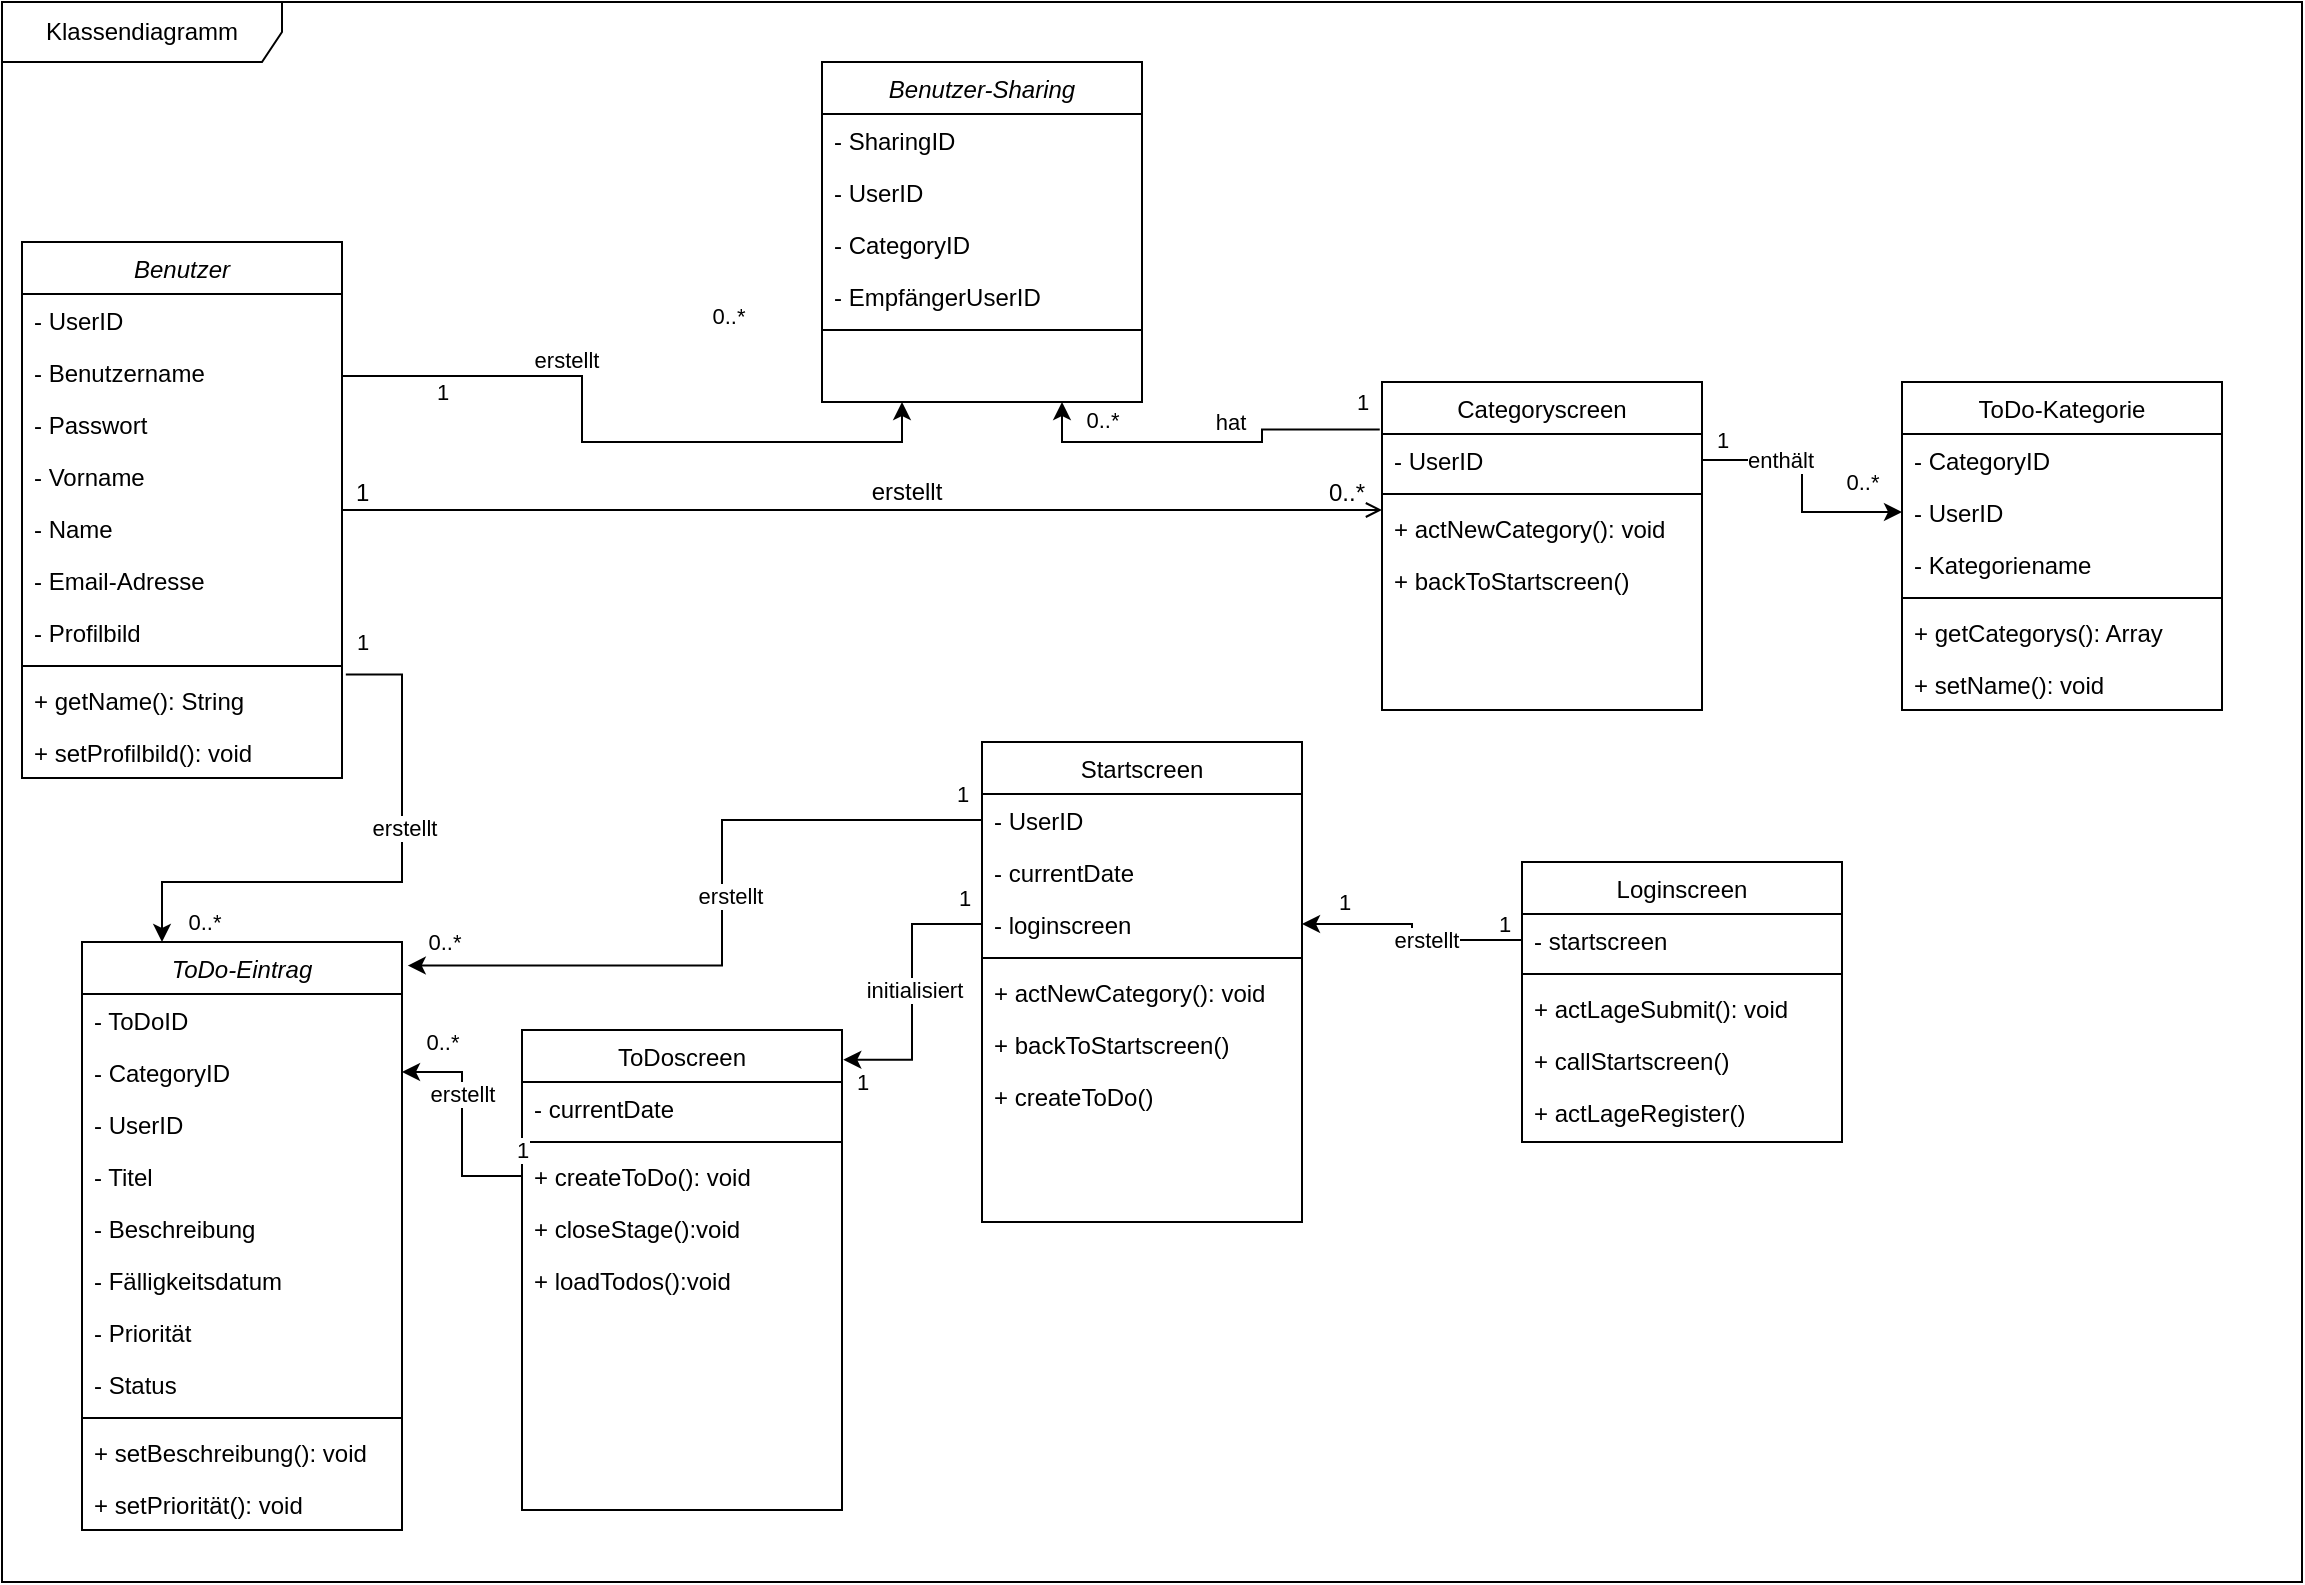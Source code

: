 <mxfile version="24.0.1" type="device">
  <diagram id="C5RBs43oDa-KdzZeNtuy" name="Page-1">
    <mxGraphModel dx="1351" dy="1928" grid="1" gridSize="10" guides="1" tooltips="1" connect="1" arrows="1" fold="1" page="1" pageScale="1" pageWidth="1169" pageHeight="827" math="0" shadow="0">
      <root>
        <mxCell id="WIyWlLk6GJQsqaUBKTNV-0" />
        <mxCell id="WIyWlLk6GJQsqaUBKTNV-1" parent="WIyWlLk6GJQsqaUBKTNV-0" />
        <mxCell id="ilF6sB6q002UawZ5PTX4-24" style="edgeStyle=orthogonalEdgeStyle;rounded=0;orthogonalLoop=1;jettySize=auto;html=1;entryX=0;entryY=0.5;entryDx=0;entryDy=0;exitX=1;exitY=0.5;exitDx=0;exitDy=0;" parent="WIyWlLk6GJQsqaUBKTNV-1" source="ilF6sB6q002UawZ5PTX4-13" target="VNeoY8RlM6PD5wsC3kp9-2" edge="1">
          <mxGeometry relative="1" as="geometry">
            <mxPoint x="680" y="290" as="sourcePoint" />
          </mxGeometry>
        </mxCell>
        <mxCell id="ilF6sB6q002UawZ5PTX4-36" value="1" style="edgeLabel;html=1;align=center;verticalAlign=middle;resizable=0;points=[];" parent="ilF6sB6q002UawZ5PTX4-24" vertex="1" connectable="0">
          <mxGeometry x="-0.477" relative="1" as="geometry">
            <mxPoint x="-23" y="-10" as="offset" />
          </mxGeometry>
        </mxCell>
        <mxCell id="ilF6sB6q002UawZ5PTX4-37" value="&lt;br&gt;" style="edgeLabel;html=1;align=center;verticalAlign=middle;resizable=0;points=[];" parent="ilF6sB6q002UawZ5PTX4-24" vertex="1" connectable="0">
          <mxGeometry x="-0.534" y="1" relative="1" as="geometry">
            <mxPoint as="offset" />
          </mxGeometry>
        </mxCell>
        <mxCell id="ilF6sB6q002UawZ5PTX4-39" value="0..*" style="edgeLabel;html=1;align=center;verticalAlign=middle;resizable=0;points=[];" parent="ilF6sB6q002UawZ5PTX4-24" vertex="1" connectable="0">
          <mxGeometry x="0.111" y="1" relative="1" as="geometry">
            <mxPoint x="29" y="-9" as="offset" />
          </mxGeometry>
        </mxCell>
        <mxCell id="ilF6sB6q002UawZ5PTX4-41" value="enthält" style="edgeLabel;html=1;align=center;verticalAlign=middle;resizable=0;points=[];" parent="ilF6sB6q002UawZ5PTX4-24" vertex="1" connectable="0">
          <mxGeometry x="-0.069" y="-1" relative="1" as="geometry">
            <mxPoint x="-10" y="-9" as="offset" />
          </mxGeometry>
        </mxCell>
        <mxCell id="ilF6sB6q002UawZ5PTX4-42" style="edgeStyle=orthogonalEdgeStyle;rounded=0;orthogonalLoop=1;jettySize=auto;html=1;entryX=0.25;entryY=0;entryDx=0;entryDy=0;exitX=1.012;exitY=0.011;exitDx=0;exitDy=0;exitPerimeter=0;" parent="WIyWlLk6GJQsqaUBKTNV-1" target="ilF6sB6q002UawZ5PTX4-0" edge="1" source="JalrsfKmdIsXPKob82HT-10">
          <mxGeometry relative="1" as="geometry">
            <mxPoint x="280" y="280" as="sourcePoint" />
            <Array as="points">
              <mxPoint x="200" y="236" />
              <mxPoint x="200" y="340" />
              <mxPoint x="80" y="340" />
            </Array>
          </mxGeometry>
        </mxCell>
        <mxCell id="ilF6sB6q002UawZ5PTX4-43" value="1" style="edgeLabel;html=1;align=center;verticalAlign=middle;resizable=0;points=[];" parent="ilF6sB6q002UawZ5PTX4-42" vertex="1" connectable="0">
          <mxGeometry x="-0.443" y="-2" relative="1" as="geometry">
            <mxPoint x="-18" y="-67" as="offset" />
          </mxGeometry>
        </mxCell>
        <mxCell id="ilF6sB6q002UawZ5PTX4-44" value="erstellt" style="edgeLabel;html=1;align=center;verticalAlign=middle;resizable=0;points=[];" parent="ilF6sB6q002UawZ5PTX4-42" vertex="1" connectable="0">
          <mxGeometry x="-0.212" y="4" relative="1" as="geometry">
            <mxPoint x="-3" y="-6" as="offset" />
          </mxGeometry>
        </mxCell>
        <mxCell id="ilF6sB6q002UawZ5PTX4-45" value="0..*" style="edgeLabel;html=1;align=center;verticalAlign=middle;resizable=0;points=[];" parent="ilF6sB6q002UawZ5PTX4-42" vertex="1" connectable="0">
          <mxGeometry x="0.119" y="-1" relative="1" as="geometry">
            <mxPoint x="-74" y="21" as="offset" />
          </mxGeometry>
        </mxCell>
        <mxCell id="JalrsfKmdIsXPKob82HT-0" style="edgeStyle=orthogonalEdgeStyle;rounded=0;orthogonalLoop=1;jettySize=auto;html=1;exitX=1;exitY=0.25;exitDx=0;exitDy=0;entryX=0.25;entryY=1;entryDx=0;entryDy=0;" parent="WIyWlLk6GJQsqaUBKTNV-1" source="zkfFHV4jXpPFQw0GAbJ--0" target="ilF6sB6q002UawZ5PTX4-26" edge="1">
          <mxGeometry relative="1" as="geometry" />
        </mxCell>
        <mxCell id="JalrsfKmdIsXPKob82HT-1" value="1" style="edgeLabel;html=1;align=center;verticalAlign=middle;resizable=0;points=[];" parent="JalrsfKmdIsXPKob82HT-0" vertex="1" connectable="0">
          <mxGeometry x="-0.198" y="4" relative="1" as="geometry">
            <mxPoint x="-74" y="-6" as="offset" />
          </mxGeometry>
        </mxCell>
        <mxCell id="JalrsfKmdIsXPKob82HT-2" value="0..*" style="edgeLabel;html=1;align=center;verticalAlign=middle;resizable=0;points=[];" parent="JalrsfKmdIsXPKob82HT-0" vertex="1" connectable="0">
          <mxGeometry x="-0.299" y="1" relative="1" as="geometry">
            <mxPoint x="76" y="-29" as="offset" />
          </mxGeometry>
        </mxCell>
        <mxCell id="JalrsfKmdIsXPKob82HT-3" value="erstellt" style="edgeLabel;html=1;align=center;verticalAlign=middle;resizable=0;points=[];" parent="JalrsfKmdIsXPKob82HT-0" vertex="1" connectable="0">
          <mxGeometry x="-0.249" y="-3" relative="1" as="geometry">
            <mxPoint x="-5" y="-13" as="offset" />
          </mxGeometry>
        </mxCell>
        <mxCell id="zkfFHV4jXpPFQw0GAbJ--0" value="Benutzer" style="swimlane;fontStyle=2;align=center;verticalAlign=top;childLayout=stackLayout;horizontal=1;startSize=26;horizontalStack=0;resizeParent=1;resizeLast=0;collapsible=1;marginBottom=0;rounded=0;shadow=0;strokeWidth=1;" parent="WIyWlLk6GJQsqaUBKTNV-1" vertex="1">
          <mxGeometry x="10" y="20" width="160" height="268" as="geometry">
            <mxRectangle x="230" y="140" width="160" height="26" as="alternateBounds" />
          </mxGeometry>
        </mxCell>
        <mxCell id="zkfFHV4jXpPFQw0GAbJ--1" value="- UserID" style="text;align=left;verticalAlign=top;spacingLeft=4;spacingRight=4;overflow=hidden;rotatable=0;points=[[0,0.5],[1,0.5]];portConstraint=eastwest;" parent="zkfFHV4jXpPFQw0GAbJ--0" vertex="1">
          <mxGeometry y="26" width="160" height="26" as="geometry" />
        </mxCell>
        <mxCell id="ilF6sB6q002UawZ5PTX4-7" value="- Benutzername&#xa;" style="text;align=left;verticalAlign=top;spacingLeft=4;spacingRight=4;overflow=hidden;rotatable=0;points=[[0,0.5],[1,0.5]];portConstraint=eastwest;" parent="zkfFHV4jXpPFQw0GAbJ--0" vertex="1">
          <mxGeometry y="52" width="160" height="26" as="geometry" />
        </mxCell>
        <mxCell id="ilF6sB6q002UawZ5PTX4-8" value="- Passwort" style="text;align=left;verticalAlign=top;spacingLeft=4;spacingRight=4;overflow=hidden;rotatable=0;points=[[0,0.5],[1,0.5]];portConstraint=eastwest;" parent="zkfFHV4jXpPFQw0GAbJ--0" vertex="1">
          <mxGeometry y="78" width="160" height="26" as="geometry" />
        </mxCell>
        <mxCell id="ilF6sB6q002UawZ5PTX4-9" value="- Vorname" style="text;align=left;verticalAlign=top;spacingLeft=4;spacingRight=4;overflow=hidden;rotatable=0;points=[[0,0.5],[1,0.5]];portConstraint=eastwest;" parent="zkfFHV4jXpPFQw0GAbJ--0" vertex="1">
          <mxGeometry y="104" width="160" height="26" as="geometry" />
        </mxCell>
        <mxCell id="VNeoY8RlM6PD5wsC3kp9-7" value="- Name" style="text;align=left;verticalAlign=top;spacingLeft=4;spacingRight=4;overflow=hidden;rotatable=0;points=[[0,0.5],[1,0.5]];portConstraint=eastwest;" vertex="1" parent="zkfFHV4jXpPFQw0GAbJ--0">
          <mxGeometry y="130" width="160" height="26" as="geometry" />
        </mxCell>
        <mxCell id="ilF6sB6q002UawZ5PTX4-10" value="- Email-Adresse" style="text;align=left;verticalAlign=top;spacingLeft=4;spacingRight=4;overflow=hidden;rotatable=0;points=[[0,0.5],[1,0.5]];portConstraint=eastwest;" parent="zkfFHV4jXpPFQw0GAbJ--0" vertex="1">
          <mxGeometry y="156" width="160" height="26" as="geometry" />
        </mxCell>
        <mxCell id="JalrsfKmdIsXPKob82HT-15" value="- Profilbild" style="text;align=left;verticalAlign=top;spacingLeft=4;spacingRight=4;overflow=hidden;rotatable=0;points=[[0,0.5],[1,0.5]];portConstraint=eastwest;" parent="zkfFHV4jXpPFQw0GAbJ--0" vertex="1">
          <mxGeometry y="182" width="160" height="26" as="geometry" />
        </mxCell>
        <mxCell id="zkfFHV4jXpPFQw0GAbJ--4" value="" style="line;html=1;strokeWidth=1;align=left;verticalAlign=middle;spacingTop=-1;spacingLeft=3;spacingRight=3;rotatable=0;labelPosition=right;points=[];portConstraint=eastwest;" parent="zkfFHV4jXpPFQw0GAbJ--0" vertex="1">
          <mxGeometry y="208" width="160" height="8" as="geometry" />
        </mxCell>
        <mxCell id="JalrsfKmdIsXPKob82HT-10" value="+ getName(): String" style="text;align=left;verticalAlign=top;spacingLeft=4;spacingRight=4;overflow=hidden;rotatable=0;points=[[0,0.5],[1,0.5]];portConstraint=eastwest;" parent="zkfFHV4jXpPFQw0GAbJ--0" vertex="1">
          <mxGeometry y="216" width="160" height="26" as="geometry" />
        </mxCell>
        <mxCell id="JalrsfKmdIsXPKob82HT-14" value="+ setProfilbild(): void" style="text;align=left;verticalAlign=top;spacingLeft=4;spacingRight=4;overflow=hidden;rotatable=0;points=[[0,0.5],[1,0.5]];portConstraint=eastwest;" parent="zkfFHV4jXpPFQw0GAbJ--0" vertex="1">
          <mxGeometry y="242" width="160" height="26" as="geometry" />
        </mxCell>
        <mxCell id="zkfFHV4jXpPFQw0GAbJ--17" value="Categoryscreen" style="swimlane;fontStyle=0;align=center;verticalAlign=top;childLayout=stackLayout;horizontal=1;startSize=26;horizontalStack=0;resizeParent=1;resizeLast=0;collapsible=1;marginBottom=0;rounded=0;shadow=0;strokeWidth=1;" parent="WIyWlLk6GJQsqaUBKTNV-1" vertex="1">
          <mxGeometry x="690" y="90" width="160" height="164" as="geometry">
            <mxRectangle x="550" y="140" width="160" height="26" as="alternateBounds" />
          </mxGeometry>
        </mxCell>
        <mxCell id="ilF6sB6q002UawZ5PTX4-13" value="- UserID" style="text;align=left;verticalAlign=top;spacingLeft=4;spacingRight=4;overflow=hidden;rotatable=0;points=[[0,0.5],[1,0.5]];portConstraint=eastwest;" parent="zkfFHV4jXpPFQw0GAbJ--17" vertex="1">
          <mxGeometry y="26" width="160" height="26" as="geometry" />
        </mxCell>
        <mxCell id="zkfFHV4jXpPFQw0GAbJ--23" value="" style="line;html=1;strokeWidth=1;align=left;verticalAlign=middle;spacingTop=-1;spacingLeft=3;spacingRight=3;rotatable=0;labelPosition=right;points=[];portConstraint=eastwest;" parent="zkfFHV4jXpPFQw0GAbJ--17" vertex="1">
          <mxGeometry y="52" width="160" height="8" as="geometry" />
        </mxCell>
        <mxCell id="JalrsfKmdIsXPKob82HT-12" value="+ actNewCategory(): void" style="text;align=left;verticalAlign=top;spacingLeft=4;spacingRight=4;overflow=hidden;rotatable=0;points=[[0,0.5],[1,0.5]];portConstraint=eastwest;" parent="zkfFHV4jXpPFQw0GAbJ--17" vertex="1">
          <mxGeometry y="60" width="160" height="26" as="geometry" />
        </mxCell>
        <mxCell id="JalrsfKmdIsXPKob82HT-13" value="+ backToStartscreen()" style="text;align=left;verticalAlign=top;spacingLeft=4;spacingRight=4;overflow=hidden;rotatable=0;points=[[0,0.5],[1,0.5]];portConstraint=eastwest;" parent="zkfFHV4jXpPFQw0GAbJ--17" vertex="1">
          <mxGeometry y="86" width="160" height="26" as="geometry" />
        </mxCell>
        <mxCell id="zkfFHV4jXpPFQw0GAbJ--26" value="" style="endArrow=open;shadow=0;strokeWidth=1;rounded=0;endFill=1;edgeStyle=elbowEdgeStyle;elbow=vertical;exitX=1;exitY=0.5;exitDx=0;exitDy=0;" parent="WIyWlLk6GJQsqaUBKTNV-1" source="zkfFHV4jXpPFQw0GAbJ--0" target="zkfFHV4jXpPFQw0GAbJ--17" edge="1">
          <mxGeometry x="0.5" y="41" relative="1" as="geometry">
            <mxPoint x="380" y="192" as="sourcePoint" />
            <mxPoint x="540" y="192" as="targetPoint" />
            <mxPoint x="-40" y="32" as="offset" />
          </mxGeometry>
        </mxCell>
        <mxCell id="zkfFHV4jXpPFQw0GAbJ--27" value="1" style="resizable=0;align=left;verticalAlign=bottom;labelBackgroundColor=none;fontSize=12;" parent="zkfFHV4jXpPFQw0GAbJ--26" connectable="0" vertex="1">
          <mxGeometry x="-1" relative="1" as="geometry">
            <mxPoint x="5" as="offset" />
          </mxGeometry>
        </mxCell>
        <mxCell id="zkfFHV4jXpPFQw0GAbJ--28" value="0..*" style="resizable=0;align=right;verticalAlign=bottom;labelBackgroundColor=none;fontSize=12;" parent="zkfFHV4jXpPFQw0GAbJ--26" connectable="0" vertex="1">
          <mxGeometry x="1" relative="1" as="geometry">
            <mxPoint x="-7" as="offset" />
          </mxGeometry>
        </mxCell>
        <mxCell id="zkfFHV4jXpPFQw0GAbJ--29" value="erstellt" style="text;html=1;resizable=0;points=[];;align=center;verticalAlign=middle;labelBackgroundColor=none;rounded=0;shadow=0;strokeWidth=1;fontSize=12;" parent="zkfFHV4jXpPFQw0GAbJ--26" vertex="1" connectable="0">
          <mxGeometry x="0.5" y="49" relative="1" as="geometry">
            <mxPoint x="-108" y="40" as="offset" />
          </mxGeometry>
        </mxCell>
        <mxCell id="ilF6sB6q002UawZ5PTX4-0" value="ToDo-Eintrag" style="swimlane;fontStyle=2;align=center;verticalAlign=top;childLayout=stackLayout;horizontal=1;startSize=26;horizontalStack=0;resizeParent=1;resizeLast=0;collapsible=1;marginBottom=0;rounded=0;shadow=0;strokeWidth=1;" parent="WIyWlLk6GJQsqaUBKTNV-1" vertex="1">
          <mxGeometry x="40" y="370" width="160" height="294" as="geometry">
            <mxRectangle x="230" y="140" width="160" height="26" as="alternateBounds" />
          </mxGeometry>
        </mxCell>
        <mxCell id="ilF6sB6q002UawZ5PTX4-1" value="- ToDoID" style="text;align=left;verticalAlign=top;spacingLeft=4;spacingRight=4;overflow=hidden;rotatable=0;points=[[0,0.5],[1,0.5]];portConstraint=eastwest;" parent="ilF6sB6q002UawZ5PTX4-0" vertex="1">
          <mxGeometry y="26" width="160" height="26" as="geometry" />
        </mxCell>
        <mxCell id="ilF6sB6q002UawZ5PTX4-6" value="- CategoryID" style="text;align=left;verticalAlign=top;spacingLeft=4;spacingRight=4;overflow=hidden;rotatable=0;points=[[0,0.5],[1,0.5]];portConstraint=eastwest;" parent="ilF6sB6q002UawZ5PTX4-0" vertex="1">
          <mxGeometry y="52" width="160" height="26" as="geometry" />
        </mxCell>
        <mxCell id="ilF6sB6q002UawZ5PTX4-16" value="- UserID" style="text;align=left;verticalAlign=top;spacingLeft=4;spacingRight=4;overflow=hidden;rotatable=0;points=[[0,0.5],[1,0.5]];portConstraint=eastwest;" parent="ilF6sB6q002UawZ5PTX4-0" vertex="1">
          <mxGeometry y="78" width="160" height="26" as="geometry" />
        </mxCell>
        <mxCell id="ilF6sB6q002UawZ5PTX4-22" value="- Titel" style="text;align=left;verticalAlign=top;spacingLeft=4;spacingRight=4;overflow=hidden;rotatable=0;points=[[0,0.5],[1,0.5]];portConstraint=eastwest;" parent="ilF6sB6q002UawZ5PTX4-0" vertex="1">
          <mxGeometry y="104" width="160" height="26" as="geometry" />
        </mxCell>
        <mxCell id="JalrsfKmdIsXPKob82HT-16" value="- Beschreibung" style="text;align=left;verticalAlign=top;spacingLeft=4;spacingRight=4;overflow=hidden;rotatable=0;points=[[0,0.5],[1,0.5]];portConstraint=eastwest;" parent="ilF6sB6q002UawZ5PTX4-0" vertex="1">
          <mxGeometry y="130" width="160" height="26" as="geometry" />
        </mxCell>
        <mxCell id="ilF6sB6q002UawZ5PTX4-21" value="- Fälligkeitsdatum" style="text;align=left;verticalAlign=top;spacingLeft=4;spacingRight=4;overflow=hidden;rotatable=0;points=[[0,0.5],[1,0.5]];portConstraint=eastwest;" parent="ilF6sB6q002UawZ5PTX4-0" vertex="1">
          <mxGeometry y="156" width="160" height="26" as="geometry" />
        </mxCell>
        <mxCell id="ilF6sB6q002UawZ5PTX4-25" value="- Priorität" style="text;align=left;verticalAlign=top;spacingLeft=4;spacingRight=4;overflow=hidden;rotatable=0;points=[[0,0.5],[1,0.5]];portConstraint=eastwest;" parent="ilF6sB6q002UawZ5PTX4-0" vertex="1">
          <mxGeometry y="182" width="160" height="26" as="geometry" />
        </mxCell>
        <mxCell id="ilF6sB6q002UawZ5PTX4-23" value="- Status" style="text;align=left;verticalAlign=top;spacingLeft=4;spacingRight=4;overflow=hidden;rotatable=0;points=[[0,0.5],[1,0.5]];portConstraint=eastwest;" parent="ilF6sB6q002UawZ5PTX4-0" vertex="1">
          <mxGeometry y="208" width="160" height="26" as="geometry" />
        </mxCell>
        <mxCell id="ilF6sB6q002UawZ5PTX4-4" value="" style="line;html=1;strokeWidth=1;align=left;verticalAlign=middle;spacingTop=-1;spacingLeft=3;spacingRight=3;rotatable=0;labelPosition=right;points=[];portConstraint=eastwest;" parent="ilF6sB6q002UawZ5PTX4-0" vertex="1">
          <mxGeometry y="234" width="160" height="8" as="geometry" />
        </mxCell>
        <mxCell id="ilF6sB6q002UawZ5PTX4-17" value="+ setBeschreibung(): void" style="text;align=left;verticalAlign=top;spacingLeft=4;spacingRight=4;overflow=hidden;rotatable=0;points=[[0,0.5],[1,0.5]];portConstraint=eastwest;" parent="ilF6sB6q002UawZ5PTX4-0" vertex="1">
          <mxGeometry y="242" width="160" height="26" as="geometry" />
        </mxCell>
        <mxCell id="JalrsfKmdIsXPKob82HT-17" value="+ setPriorität(): void" style="text;align=left;verticalAlign=top;spacingLeft=4;spacingRight=4;overflow=hidden;rotatable=0;points=[[0,0.5],[1,0.5]];portConstraint=eastwest;" parent="ilF6sB6q002UawZ5PTX4-0" vertex="1">
          <mxGeometry y="268" width="160" height="26" as="geometry" />
        </mxCell>
        <mxCell id="ilF6sB6q002UawZ5PTX4-26" value="Benutzer-Sharing" style="swimlane;fontStyle=2;align=center;verticalAlign=top;childLayout=stackLayout;horizontal=1;startSize=26;horizontalStack=0;resizeParent=1;resizeLast=0;collapsible=1;marginBottom=0;rounded=0;shadow=0;strokeWidth=1;" parent="WIyWlLk6GJQsqaUBKTNV-1" vertex="1">
          <mxGeometry x="410" y="-70" width="160" height="170" as="geometry">
            <mxRectangle x="230" y="140" width="160" height="26" as="alternateBounds" />
          </mxGeometry>
        </mxCell>
        <mxCell id="ilF6sB6q002UawZ5PTX4-27" value="- SharingID" style="text;align=left;verticalAlign=top;spacingLeft=4;spacingRight=4;overflow=hidden;rotatable=0;points=[[0,0.5],[1,0.5]];portConstraint=eastwest;" parent="ilF6sB6q002UawZ5PTX4-26" vertex="1">
          <mxGeometry y="26" width="160" height="26" as="geometry" />
        </mxCell>
        <mxCell id="ilF6sB6q002UawZ5PTX4-29" value="- UserID" style="text;align=left;verticalAlign=top;spacingLeft=4;spacingRight=4;overflow=hidden;rotatable=0;points=[[0,0.5],[1,0.5]];portConstraint=eastwest;" parent="ilF6sB6q002UawZ5PTX4-26" vertex="1">
          <mxGeometry y="52" width="160" height="26" as="geometry" />
        </mxCell>
        <mxCell id="ilF6sB6q002UawZ5PTX4-30" value="- CategoryID" style="text;align=left;verticalAlign=top;spacingLeft=4;spacingRight=4;overflow=hidden;rotatable=0;points=[[0,0.5],[1,0.5]];portConstraint=eastwest;" parent="ilF6sB6q002UawZ5PTX4-26" vertex="1">
          <mxGeometry y="78" width="160" height="26" as="geometry" />
        </mxCell>
        <mxCell id="ilF6sB6q002UawZ5PTX4-31" value="- EmpfängerUserID" style="text;align=left;verticalAlign=top;spacingLeft=4;spacingRight=4;overflow=hidden;rotatable=0;points=[[0,0.5],[1,0.5]];portConstraint=eastwest;" parent="ilF6sB6q002UawZ5PTX4-26" vertex="1">
          <mxGeometry y="104" width="160" height="26" as="geometry" />
        </mxCell>
        <mxCell id="ilF6sB6q002UawZ5PTX4-34" value="" style="line;html=1;strokeWidth=1;align=left;verticalAlign=middle;spacingTop=-1;spacingLeft=3;spacingRight=3;rotatable=0;labelPosition=right;points=[];portConstraint=eastwest;" parent="ilF6sB6q002UawZ5PTX4-26" vertex="1">
          <mxGeometry y="130" width="160" height="8" as="geometry" />
        </mxCell>
        <mxCell id="ilF6sB6q002UawZ5PTX4-35" style="text;align=left;verticalAlign=top;spacingLeft=4;spacingRight=4;overflow=hidden;rotatable=0;points=[[0,0.5],[1,0.5]];portConstraint=eastwest;" parent="ilF6sB6q002UawZ5PTX4-26" vertex="1">
          <mxGeometry y="138" width="160" height="26" as="geometry" />
        </mxCell>
        <mxCell id="JalrsfKmdIsXPKob82HT-4" style="edgeStyle=orthogonalEdgeStyle;rounded=0;orthogonalLoop=1;jettySize=auto;html=1;entryX=0.75;entryY=1;entryDx=0;entryDy=0;exitX=-0.007;exitY=-0.088;exitDx=0;exitDy=0;exitPerimeter=0;" parent="WIyWlLk6GJQsqaUBKTNV-1" source="ilF6sB6q002UawZ5PTX4-13" target="ilF6sB6q002UawZ5PTX4-26" edge="1">
          <mxGeometry relative="1" as="geometry">
            <mxPoint x="690" y="130" as="sourcePoint" />
          </mxGeometry>
        </mxCell>
        <mxCell id="JalrsfKmdIsXPKob82HT-5" value="1" style="edgeLabel;html=1;align=center;verticalAlign=middle;resizable=0;points=[];" parent="JalrsfKmdIsXPKob82HT-4" vertex="1" connectable="0">
          <mxGeometry x="-0.1" y="2" relative="1" as="geometry">
            <mxPoint x="68" y="-22" as="offset" />
          </mxGeometry>
        </mxCell>
        <mxCell id="JalrsfKmdIsXPKob82HT-6" value="0..*" style="edgeLabel;html=1;align=center;verticalAlign=middle;resizable=0;points=[];" parent="JalrsfKmdIsXPKob82HT-4" vertex="1" connectable="0">
          <mxGeometry x="0.819" y="-1" relative="1" as="geometry">
            <mxPoint x="19" y="-8" as="offset" />
          </mxGeometry>
        </mxCell>
        <mxCell id="JalrsfKmdIsXPKob82HT-7" value="hat" style="edgeLabel;html=1;align=center;verticalAlign=middle;resizable=0;points=[];" parent="JalrsfKmdIsXPKob82HT-4" vertex="1" connectable="0">
          <mxGeometry x="0.062" y="-4" relative="1" as="geometry">
            <mxPoint x="17" y="-6" as="offset" />
          </mxGeometry>
        </mxCell>
        <mxCell id="VNeoY8RlM6PD5wsC3kp9-0" value="ToDo-Kategorie" style="swimlane;fontStyle=0;align=center;verticalAlign=top;childLayout=stackLayout;horizontal=1;startSize=26;horizontalStack=0;resizeParent=1;resizeLast=0;collapsible=1;marginBottom=0;rounded=0;shadow=0;strokeWidth=1;" vertex="1" parent="WIyWlLk6GJQsqaUBKTNV-1">
          <mxGeometry x="950" y="90" width="160" height="164" as="geometry">
            <mxRectangle x="550" y="140" width="160" height="26" as="alternateBounds" />
          </mxGeometry>
        </mxCell>
        <mxCell id="VNeoY8RlM6PD5wsC3kp9-1" value="- CategoryID" style="text;align=left;verticalAlign=top;spacingLeft=4;spacingRight=4;overflow=hidden;rotatable=0;points=[[0,0.5],[1,0.5]];portConstraint=eastwest;" vertex="1" parent="VNeoY8RlM6PD5wsC3kp9-0">
          <mxGeometry y="26" width="160" height="26" as="geometry" />
        </mxCell>
        <mxCell id="VNeoY8RlM6PD5wsC3kp9-2" value="- UserID" style="text;align=left;verticalAlign=top;spacingLeft=4;spacingRight=4;overflow=hidden;rotatable=0;points=[[0,0.5],[1,0.5]];portConstraint=eastwest;" vertex="1" parent="VNeoY8RlM6PD5wsC3kp9-0">
          <mxGeometry y="52" width="160" height="26" as="geometry" />
        </mxCell>
        <mxCell id="VNeoY8RlM6PD5wsC3kp9-3" value="- Kategoriename" style="text;align=left;verticalAlign=top;spacingLeft=4;spacingRight=4;overflow=hidden;rotatable=0;points=[[0,0.5],[1,0.5]];portConstraint=eastwest;" vertex="1" parent="VNeoY8RlM6PD5wsC3kp9-0">
          <mxGeometry y="78" width="160" height="26" as="geometry" />
        </mxCell>
        <mxCell id="VNeoY8RlM6PD5wsC3kp9-4" value="" style="line;html=1;strokeWidth=1;align=left;verticalAlign=middle;spacingTop=-1;spacingLeft=3;spacingRight=3;rotatable=0;labelPosition=right;points=[];portConstraint=eastwest;" vertex="1" parent="VNeoY8RlM6PD5wsC3kp9-0">
          <mxGeometry y="104" width="160" height="8" as="geometry" />
        </mxCell>
        <mxCell id="VNeoY8RlM6PD5wsC3kp9-5" value="+ getCategorys(): Array" style="text;align=left;verticalAlign=top;spacingLeft=4;spacingRight=4;overflow=hidden;rotatable=0;points=[[0,0.5],[1,0.5]];portConstraint=eastwest;" vertex="1" parent="VNeoY8RlM6PD5wsC3kp9-0">
          <mxGeometry y="112" width="160" height="26" as="geometry" />
        </mxCell>
        <mxCell id="VNeoY8RlM6PD5wsC3kp9-6" value="+ setName(): void" style="text;align=left;verticalAlign=top;spacingLeft=4;spacingRight=4;overflow=hidden;rotatable=0;points=[[0,0.5],[1,0.5]];portConstraint=eastwest;" vertex="1" parent="VNeoY8RlM6PD5wsC3kp9-0">
          <mxGeometry y="138" width="160" height="26" as="geometry" />
        </mxCell>
        <mxCell id="VNeoY8RlM6PD5wsC3kp9-8" value="Startscreen" style="swimlane;fontStyle=0;align=center;verticalAlign=top;childLayout=stackLayout;horizontal=1;startSize=26;horizontalStack=0;resizeParent=1;resizeLast=0;collapsible=1;marginBottom=0;rounded=0;shadow=0;strokeWidth=1;" vertex="1" parent="WIyWlLk6GJQsqaUBKTNV-1">
          <mxGeometry x="490" y="270" width="160" height="240" as="geometry">
            <mxRectangle x="550" y="140" width="160" height="26" as="alternateBounds" />
          </mxGeometry>
        </mxCell>
        <mxCell id="VNeoY8RlM6PD5wsC3kp9-9" value="- UserID" style="text;align=left;verticalAlign=top;spacingLeft=4;spacingRight=4;overflow=hidden;rotatable=0;points=[[0,0.5],[1,0.5]];portConstraint=eastwest;" vertex="1" parent="VNeoY8RlM6PD5wsC3kp9-8">
          <mxGeometry y="26" width="160" height="26" as="geometry" />
        </mxCell>
        <mxCell id="VNeoY8RlM6PD5wsC3kp9-14" value="- currentDate" style="text;align=left;verticalAlign=top;spacingLeft=4;spacingRight=4;overflow=hidden;rotatable=0;points=[[0,0.5],[1,0.5]];portConstraint=eastwest;" vertex="1" parent="VNeoY8RlM6PD5wsC3kp9-8">
          <mxGeometry y="52" width="160" height="26" as="geometry" />
        </mxCell>
        <mxCell id="VNeoY8RlM6PD5wsC3kp9-15" value="- loginscreen" style="text;align=left;verticalAlign=top;spacingLeft=4;spacingRight=4;overflow=hidden;rotatable=0;points=[[0,0.5],[1,0.5]];portConstraint=eastwest;" vertex="1" parent="VNeoY8RlM6PD5wsC3kp9-8">
          <mxGeometry y="78" width="160" height="26" as="geometry" />
        </mxCell>
        <mxCell id="VNeoY8RlM6PD5wsC3kp9-10" value="" style="line;html=1;strokeWidth=1;align=left;verticalAlign=middle;spacingTop=-1;spacingLeft=3;spacingRight=3;rotatable=0;labelPosition=right;points=[];portConstraint=eastwest;" vertex="1" parent="VNeoY8RlM6PD5wsC3kp9-8">
          <mxGeometry y="104" width="160" height="8" as="geometry" />
        </mxCell>
        <mxCell id="VNeoY8RlM6PD5wsC3kp9-11" value="+ actNewCategory(): void" style="text;align=left;verticalAlign=top;spacingLeft=4;spacingRight=4;overflow=hidden;rotatable=0;points=[[0,0.5],[1,0.5]];portConstraint=eastwest;" vertex="1" parent="VNeoY8RlM6PD5wsC3kp9-8">
          <mxGeometry y="112" width="160" height="26" as="geometry" />
        </mxCell>
        <mxCell id="VNeoY8RlM6PD5wsC3kp9-12" value="+ backToStartscreen()" style="text;align=left;verticalAlign=top;spacingLeft=4;spacingRight=4;overflow=hidden;rotatable=0;points=[[0,0.5],[1,0.5]];portConstraint=eastwest;" vertex="1" parent="VNeoY8RlM6PD5wsC3kp9-8">
          <mxGeometry y="138" width="160" height="26" as="geometry" />
        </mxCell>
        <mxCell id="VNeoY8RlM6PD5wsC3kp9-16" value="+ createToDo()" style="text;align=left;verticalAlign=top;spacingLeft=4;spacingRight=4;overflow=hidden;rotatable=0;points=[[0,0.5],[1,0.5]];portConstraint=eastwest;" vertex="1" parent="VNeoY8RlM6PD5wsC3kp9-8">
          <mxGeometry y="164" width="160" height="26" as="geometry" />
        </mxCell>
        <mxCell id="VNeoY8RlM6PD5wsC3kp9-17" value="Loginscreen" style="swimlane;fontStyle=0;align=center;verticalAlign=top;childLayout=stackLayout;horizontal=1;startSize=26;horizontalStack=0;resizeParent=1;resizeLast=0;collapsible=1;marginBottom=0;rounded=0;shadow=0;strokeWidth=1;" vertex="1" parent="WIyWlLk6GJQsqaUBKTNV-1">
          <mxGeometry x="760" y="330" width="160" height="140" as="geometry">
            <mxRectangle x="550" y="140" width="160" height="26" as="alternateBounds" />
          </mxGeometry>
        </mxCell>
        <mxCell id="VNeoY8RlM6PD5wsC3kp9-20" value="- startscreen" style="text;align=left;verticalAlign=top;spacingLeft=4;spacingRight=4;overflow=hidden;rotatable=0;points=[[0,0.5],[1,0.5]];portConstraint=eastwest;" vertex="1" parent="VNeoY8RlM6PD5wsC3kp9-17">
          <mxGeometry y="26" width="160" height="26" as="geometry" />
        </mxCell>
        <mxCell id="VNeoY8RlM6PD5wsC3kp9-21" value="" style="line;html=1;strokeWidth=1;align=left;verticalAlign=middle;spacingTop=-1;spacingLeft=3;spacingRight=3;rotatable=0;labelPosition=right;points=[];portConstraint=eastwest;" vertex="1" parent="VNeoY8RlM6PD5wsC3kp9-17">
          <mxGeometry y="52" width="160" height="8" as="geometry" />
        </mxCell>
        <mxCell id="VNeoY8RlM6PD5wsC3kp9-22" value="+ actLageSubmit(): void" style="text;align=left;verticalAlign=top;spacingLeft=4;spacingRight=4;overflow=hidden;rotatable=0;points=[[0,0.5],[1,0.5]];portConstraint=eastwest;" vertex="1" parent="VNeoY8RlM6PD5wsC3kp9-17">
          <mxGeometry y="60" width="160" height="26" as="geometry" />
        </mxCell>
        <mxCell id="VNeoY8RlM6PD5wsC3kp9-23" value="+ callStartscreen()" style="text;align=left;verticalAlign=top;spacingLeft=4;spacingRight=4;overflow=hidden;rotatable=0;points=[[0,0.5],[1,0.5]];portConstraint=eastwest;" vertex="1" parent="VNeoY8RlM6PD5wsC3kp9-17">
          <mxGeometry y="86" width="160" height="26" as="geometry" />
        </mxCell>
        <mxCell id="VNeoY8RlM6PD5wsC3kp9-24" value="+ actLageRegister()" style="text;align=left;verticalAlign=top;spacingLeft=4;spacingRight=4;overflow=hidden;rotatable=0;points=[[0,0.5],[1,0.5]];portConstraint=eastwest;" vertex="1" parent="VNeoY8RlM6PD5wsC3kp9-17">
          <mxGeometry y="112" width="160" height="26" as="geometry" />
        </mxCell>
        <mxCell id="VNeoY8RlM6PD5wsC3kp9-25" style="edgeStyle=orthogonalEdgeStyle;rounded=0;orthogonalLoop=1;jettySize=auto;html=1;exitX=0;exitY=0.5;exitDx=0;exitDy=0;entryX=1;entryY=0.5;entryDx=0;entryDy=0;" edge="1" parent="WIyWlLk6GJQsqaUBKTNV-1" source="VNeoY8RlM6PD5wsC3kp9-20" target="VNeoY8RlM6PD5wsC3kp9-15">
          <mxGeometry relative="1" as="geometry" />
        </mxCell>
        <mxCell id="VNeoY8RlM6PD5wsC3kp9-29" value="1" style="edgeLabel;html=1;align=center;verticalAlign=middle;resizable=0;points=[];" vertex="1" connectable="0" parent="VNeoY8RlM6PD5wsC3kp9-25">
          <mxGeometry x="-0.531" y="-1" relative="1" as="geometry">
            <mxPoint x="18" y="-7" as="offset" />
          </mxGeometry>
        </mxCell>
        <mxCell id="VNeoY8RlM6PD5wsC3kp9-31" value="1" style="edgeLabel;html=1;align=center;verticalAlign=middle;resizable=0;points=[];" vertex="1" connectable="0" parent="VNeoY8RlM6PD5wsC3kp9-25">
          <mxGeometry x="0.452" y="-1" relative="1" as="geometry">
            <mxPoint x="-12" y="-10" as="offset" />
          </mxGeometry>
        </mxCell>
        <mxCell id="VNeoY8RlM6PD5wsC3kp9-32" value="erstellt" style="edgeLabel;html=1;align=center;verticalAlign=middle;resizable=0;points=[];" vertex="1" connectable="0" parent="VNeoY8RlM6PD5wsC3kp9-25">
          <mxGeometry x="-0.184" relative="1" as="geometry">
            <mxPoint as="offset" />
          </mxGeometry>
        </mxCell>
        <mxCell id="VNeoY8RlM6PD5wsC3kp9-34" value="ToDoscreen" style="swimlane;fontStyle=0;align=center;verticalAlign=top;childLayout=stackLayout;horizontal=1;startSize=26;horizontalStack=0;resizeParent=1;resizeLast=0;collapsible=1;marginBottom=0;rounded=0;shadow=0;strokeWidth=1;" vertex="1" parent="WIyWlLk6GJQsqaUBKTNV-1">
          <mxGeometry x="260" y="414" width="160" height="240" as="geometry">
            <mxRectangle x="550" y="140" width="160" height="26" as="alternateBounds" />
          </mxGeometry>
        </mxCell>
        <mxCell id="VNeoY8RlM6PD5wsC3kp9-36" value="- currentDate" style="text;align=left;verticalAlign=top;spacingLeft=4;spacingRight=4;overflow=hidden;rotatable=0;points=[[0,0.5],[1,0.5]];portConstraint=eastwest;" vertex="1" parent="VNeoY8RlM6PD5wsC3kp9-34">
          <mxGeometry y="26" width="160" height="26" as="geometry" />
        </mxCell>
        <mxCell id="VNeoY8RlM6PD5wsC3kp9-38" value="" style="line;html=1;strokeWidth=1;align=left;verticalAlign=middle;spacingTop=-1;spacingLeft=3;spacingRight=3;rotatable=0;labelPosition=right;points=[];portConstraint=eastwest;" vertex="1" parent="VNeoY8RlM6PD5wsC3kp9-34">
          <mxGeometry y="52" width="160" height="8" as="geometry" />
        </mxCell>
        <mxCell id="VNeoY8RlM6PD5wsC3kp9-39" value="+ createToDo(): void" style="text;align=left;verticalAlign=top;spacingLeft=4;spacingRight=4;overflow=hidden;rotatable=0;points=[[0,0.5],[1,0.5]];portConstraint=eastwest;" vertex="1" parent="VNeoY8RlM6PD5wsC3kp9-34">
          <mxGeometry y="60" width="160" height="26" as="geometry" />
        </mxCell>
        <mxCell id="VNeoY8RlM6PD5wsC3kp9-40" value="+ closeStage():void" style="text;align=left;verticalAlign=top;spacingLeft=4;spacingRight=4;overflow=hidden;rotatable=0;points=[[0,0.5],[1,0.5]];portConstraint=eastwest;" vertex="1" parent="VNeoY8RlM6PD5wsC3kp9-34">
          <mxGeometry y="86" width="160" height="26" as="geometry" />
        </mxCell>
        <mxCell id="VNeoY8RlM6PD5wsC3kp9-41" value="+ loadTodos():void" style="text;align=left;verticalAlign=top;spacingLeft=4;spacingRight=4;overflow=hidden;rotatable=0;points=[[0,0.5],[1,0.5]];portConstraint=eastwest;" vertex="1" parent="VNeoY8RlM6PD5wsC3kp9-34">
          <mxGeometry y="112" width="160" height="26" as="geometry" />
        </mxCell>
        <mxCell id="VNeoY8RlM6PD5wsC3kp9-42" style="edgeStyle=orthogonalEdgeStyle;rounded=0;orthogonalLoop=1;jettySize=auto;html=1;exitX=0;exitY=0.5;exitDx=0;exitDy=0;entryX=1.004;entryY=0.062;entryDx=0;entryDy=0;entryPerimeter=0;" edge="1" parent="WIyWlLk6GJQsqaUBKTNV-1" source="VNeoY8RlM6PD5wsC3kp9-15" target="VNeoY8RlM6PD5wsC3kp9-34">
          <mxGeometry relative="1" as="geometry" />
        </mxCell>
        <mxCell id="VNeoY8RlM6PD5wsC3kp9-53" value="1" style="edgeLabel;html=1;align=center;verticalAlign=middle;resizable=0;points=[];" vertex="1" connectable="0" parent="VNeoY8RlM6PD5wsC3kp9-42">
          <mxGeometry x="-0.714" y="1" relative="1" as="geometry">
            <mxPoint x="10" y="-14" as="offset" />
          </mxGeometry>
        </mxCell>
        <mxCell id="VNeoY8RlM6PD5wsC3kp9-54" value="1" style="edgeLabel;html=1;align=center;verticalAlign=middle;resizable=0;points=[];" vertex="1" connectable="0" parent="VNeoY8RlM6PD5wsC3kp9-42">
          <mxGeometry x="0.664" y="-1" relative="1" as="geometry">
            <mxPoint x="-14" y="12" as="offset" />
          </mxGeometry>
        </mxCell>
        <mxCell id="VNeoY8RlM6PD5wsC3kp9-58" value="initialisiert" style="edgeLabel;html=1;align=center;verticalAlign=middle;resizable=0;points=[];" vertex="1" connectable="0" parent="VNeoY8RlM6PD5wsC3kp9-42">
          <mxGeometry x="-0.019" y="1" relative="1" as="geometry">
            <mxPoint as="offset" />
          </mxGeometry>
        </mxCell>
        <mxCell id="VNeoY8RlM6PD5wsC3kp9-48" style="edgeStyle=orthogonalEdgeStyle;rounded=0;orthogonalLoop=1;jettySize=auto;html=1;exitX=0;exitY=0.5;exitDx=0;exitDy=0;entryX=1;entryY=0.5;entryDx=0;entryDy=0;" edge="1" parent="WIyWlLk6GJQsqaUBKTNV-1" source="VNeoY8RlM6PD5wsC3kp9-39" target="ilF6sB6q002UawZ5PTX4-6">
          <mxGeometry relative="1" as="geometry" />
        </mxCell>
        <mxCell id="VNeoY8RlM6PD5wsC3kp9-49" value="erstellt" style="edgeLabel;html=1;align=center;verticalAlign=middle;resizable=0;points=[];" vertex="1" connectable="0" parent="VNeoY8RlM6PD5wsC3kp9-48">
          <mxGeometry x="0.277" relative="1" as="geometry">
            <mxPoint as="offset" />
          </mxGeometry>
        </mxCell>
        <mxCell id="VNeoY8RlM6PD5wsC3kp9-50" value="1" style="edgeLabel;html=1;align=center;verticalAlign=middle;resizable=0;points=[];" vertex="1" connectable="0" parent="VNeoY8RlM6PD5wsC3kp9-48">
          <mxGeometry x="-0.845" y="1" relative="1" as="geometry">
            <mxPoint x="8" y="-14" as="offset" />
          </mxGeometry>
        </mxCell>
        <mxCell id="VNeoY8RlM6PD5wsC3kp9-51" value="0..*" style="edgeLabel;html=1;align=center;verticalAlign=middle;resizable=0;points=[];" vertex="1" connectable="0" parent="VNeoY8RlM6PD5wsC3kp9-48">
          <mxGeometry x="0.73" y="-2" relative="1" as="geometry">
            <mxPoint x="5" y="-13" as="offset" />
          </mxGeometry>
        </mxCell>
        <mxCell id="VNeoY8RlM6PD5wsC3kp9-52" style="edgeStyle=orthogonalEdgeStyle;rounded=0;orthogonalLoop=1;jettySize=auto;html=1;exitX=0;exitY=0.5;exitDx=0;exitDy=0;entryX=1.018;entryY=0.04;entryDx=0;entryDy=0;entryPerimeter=0;" edge="1" parent="WIyWlLk6GJQsqaUBKTNV-1" source="VNeoY8RlM6PD5wsC3kp9-9" target="ilF6sB6q002UawZ5PTX4-0">
          <mxGeometry relative="1" as="geometry">
            <mxPoint x="290" y="370" as="targetPoint" />
            <Array as="points">
              <mxPoint x="360" y="309" />
              <mxPoint x="360" y="382" />
            </Array>
          </mxGeometry>
        </mxCell>
        <mxCell id="VNeoY8RlM6PD5wsC3kp9-55" value="1" style="edgeLabel;html=1;align=center;verticalAlign=middle;resizable=0;points=[];" vertex="1" connectable="0" parent="VNeoY8RlM6PD5wsC3kp9-52">
          <mxGeometry x="-0.812" relative="1" as="geometry">
            <mxPoint x="24" y="-13" as="offset" />
          </mxGeometry>
        </mxCell>
        <mxCell id="VNeoY8RlM6PD5wsC3kp9-56" value="0..*" style="edgeLabel;html=1;align=center;verticalAlign=middle;resizable=0;points=[];" vertex="1" connectable="0" parent="VNeoY8RlM6PD5wsC3kp9-52">
          <mxGeometry x="0.81" y="-2" relative="1" as="geometry">
            <mxPoint x="-17" y="-10" as="offset" />
          </mxGeometry>
        </mxCell>
        <mxCell id="VNeoY8RlM6PD5wsC3kp9-57" value="erstellt" style="edgeLabel;html=1;align=center;verticalAlign=middle;resizable=0;points=[];" vertex="1" connectable="0" parent="VNeoY8RlM6PD5wsC3kp9-52">
          <mxGeometry x="-0.068" y="4" relative="1" as="geometry">
            <mxPoint as="offset" />
          </mxGeometry>
        </mxCell>
        <mxCell id="VNeoY8RlM6PD5wsC3kp9-59" value="Klassendiagramm" style="shape=umlFrame;whiteSpace=wrap;html=1;pointerEvents=0;width=140;height=30;" vertex="1" parent="WIyWlLk6GJQsqaUBKTNV-1">
          <mxGeometry y="-100" width="1150" height="790" as="geometry" />
        </mxCell>
      </root>
    </mxGraphModel>
  </diagram>
</mxfile>
